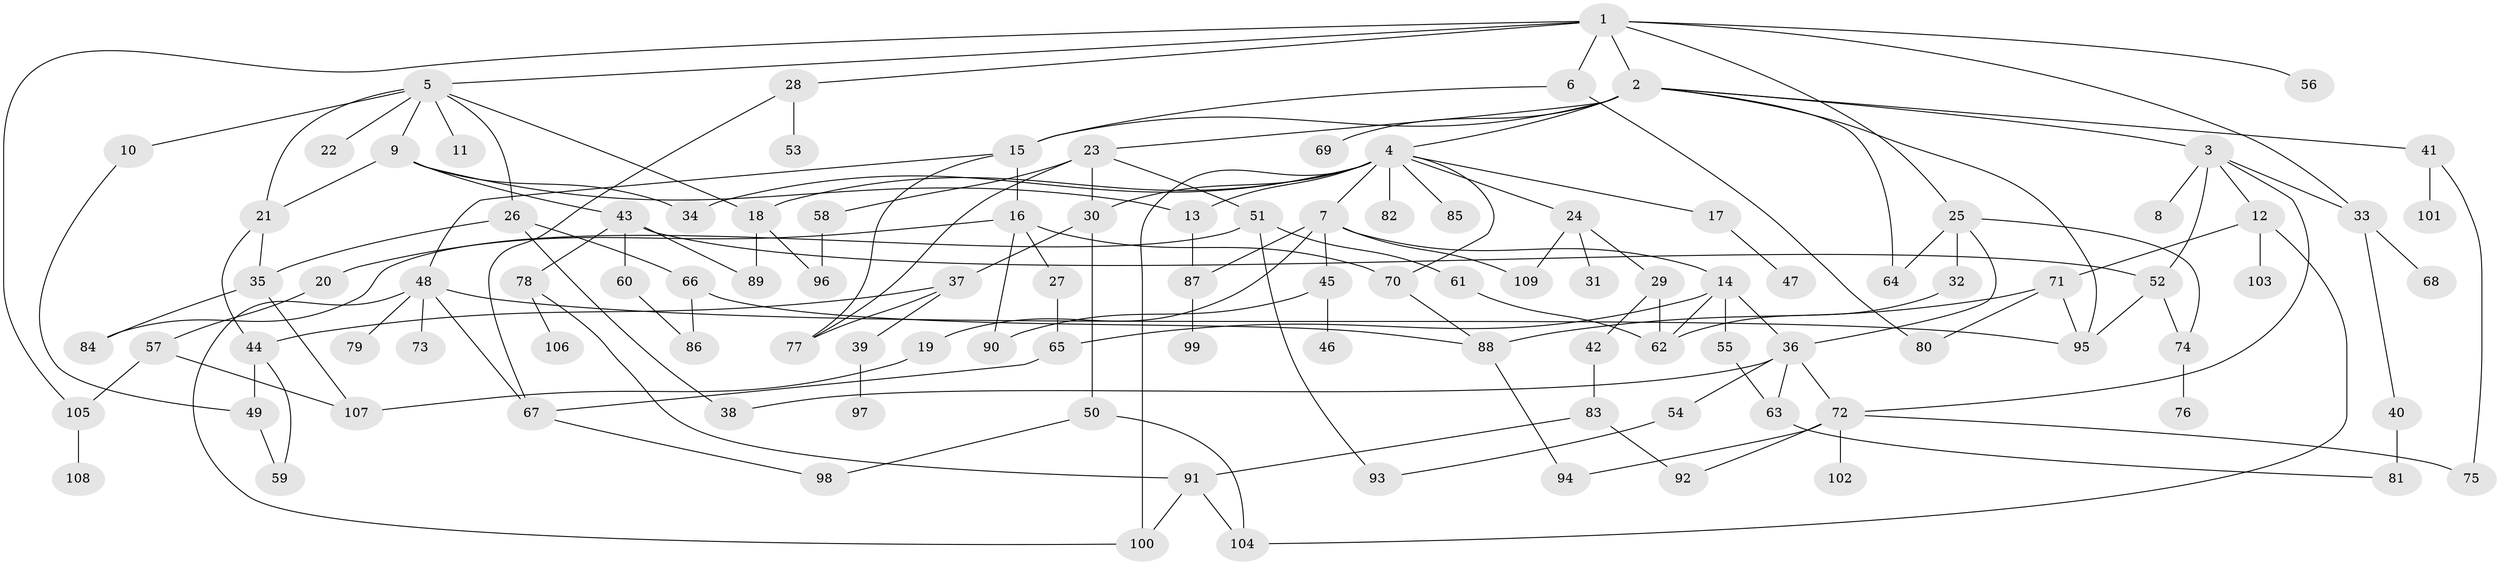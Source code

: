 // coarse degree distribution, {9: 0.06060606060606061, 7: 0.09090909090909091, 8: 0.09090909090909091, 5: 0.09090909090909091, 6: 0.15151515151515152, 3: 0.12121212121212122, 1: 0.06060606060606061, 2: 0.24242424242424243, 4: 0.09090909090909091}
// Generated by graph-tools (version 1.1) at 2025/49/03/04/25 22:49:13]
// undirected, 109 vertices, 162 edges
graph export_dot {
  node [color=gray90,style=filled];
  1;
  2;
  3;
  4;
  5;
  6;
  7;
  8;
  9;
  10;
  11;
  12;
  13;
  14;
  15;
  16;
  17;
  18;
  19;
  20;
  21;
  22;
  23;
  24;
  25;
  26;
  27;
  28;
  29;
  30;
  31;
  32;
  33;
  34;
  35;
  36;
  37;
  38;
  39;
  40;
  41;
  42;
  43;
  44;
  45;
  46;
  47;
  48;
  49;
  50;
  51;
  52;
  53;
  54;
  55;
  56;
  57;
  58;
  59;
  60;
  61;
  62;
  63;
  64;
  65;
  66;
  67;
  68;
  69;
  70;
  71;
  72;
  73;
  74;
  75;
  76;
  77;
  78;
  79;
  80;
  81;
  82;
  83;
  84;
  85;
  86;
  87;
  88;
  89;
  90;
  91;
  92;
  93;
  94;
  95;
  96;
  97;
  98;
  99;
  100;
  101;
  102;
  103;
  104;
  105;
  106;
  107;
  108;
  109;
  1 -- 2;
  1 -- 5;
  1 -- 6;
  1 -- 25;
  1 -- 28;
  1 -- 56;
  1 -- 105;
  1 -- 33;
  2 -- 3;
  2 -- 4;
  2 -- 15;
  2 -- 23;
  2 -- 41;
  2 -- 64;
  2 -- 69;
  2 -- 95;
  3 -- 8;
  3 -- 12;
  3 -- 33;
  3 -- 52;
  3 -- 72;
  4 -- 7;
  4 -- 13;
  4 -- 17;
  4 -- 18;
  4 -- 24;
  4 -- 30;
  4 -- 34;
  4 -- 82;
  4 -- 85;
  4 -- 70;
  4 -- 100;
  5 -- 9;
  5 -- 10;
  5 -- 11;
  5 -- 22;
  5 -- 26;
  5 -- 18;
  5 -- 21;
  6 -- 15;
  6 -- 80;
  7 -- 14;
  7 -- 19;
  7 -- 45;
  7 -- 87;
  7 -- 109;
  9 -- 21;
  9 -- 43;
  9 -- 34;
  9 -- 13;
  10 -- 49;
  12 -- 71;
  12 -- 103;
  12 -- 104;
  13 -- 87;
  14 -- 55;
  14 -- 65;
  14 -- 62;
  14 -- 36;
  15 -- 16;
  15 -- 48;
  15 -- 77;
  16 -- 20;
  16 -- 27;
  16 -- 70;
  16 -- 90;
  17 -- 47;
  18 -- 89;
  18 -- 96;
  19 -- 107;
  20 -- 57;
  21 -- 44;
  21 -- 35;
  23 -- 51;
  23 -- 58;
  23 -- 30;
  23 -- 77;
  24 -- 29;
  24 -- 31;
  24 -- 109;
  25 -- 32;
  25 -- 36;
  25 -- 74;
  25 -- 64;
  26 -- 35;
  26 -- 66;
  26 -- 38;
  27 -- 65;
  28 -- 53;
  28 -- 67;
  29 -- 42;
  29 -- 62;
  30 -- 37;
  30 -- 50;
  32 -- 62;
  33 -- 40;
  33 -- 68;
  35 -- 84;
  35 -- 107;
  36 -- 38;
  36 -- 54;
  36 -- 72;
  36 -- 63;
  37 -- 39;
  37 -- 77;
  37 -- 44;
  39 -- 97;
  40 -- 81;
  41 -- 75;
  41 -- 101;
  42 -- 83;
  43 -- 60;
  43 -- 78;
  43 -- 89;
  43 -- 52;
  44 -- 49;
  44 -- 59;
  45 -- 46;
  45 -- 90;
  48 -- 67;
  48 -- 73;
  48 -- 79;
  48 -- 100;
  48 -- 95;
  49 -- 59;
  50 -- 98;
  50 -- 104;
  51 -- 61;
  51 -- 84;
  51 -- 93;
  52 -- 95;
  52 -- 74;
  54 -- 93;
  55 -- 63;
  57 -- 105;
  57 -- 107;
  58 -- 96;
  60 -- 86;
  61 -- 62;
  63 -- 81;
  65 -- 67;
  66 -- 86;
  66 -- 88;
  67 -- 98;
  70 -- 88;
  71 -- 80;
  71 -- 88;
  71 -- 95;
  72 -- 102;
  72 -- 92;
  72 -- 94;
  72 -- 75;
  74 -- 76;
  78 -- 106;
  78 -- 91;
  83 -- 91;
  83 -- 92;
  87 -- 99;
  88 -- 94;
  91 -- 104;
  91 -- 100;
  105 -- 108;
}
